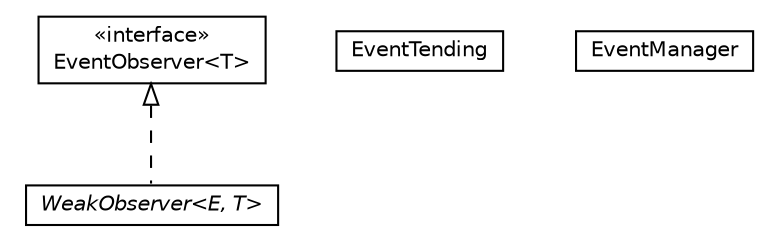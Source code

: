 #!/usr/local/bin/dot
#
# Class diagram 
# Generated by UMLGraph version 5.1 (http://www.umlgraph.org/)
#

digraph G {
	edge [fontname="Helvetica",fontsize=10,labelfontname="Helvetica",labelfontsize=10];
	node [fontname="Helvetica",fontsize=10,shape=plaintext];
	nodesep=0.25;
	ranksep=0.5;
	// org.androidtransfuse.event.EventObserver<T>
	c772 [label=<<table title="org.androidtransfuse.event.EventObserver" border="0" cellborder="1" cellspacing="0" cellpadding="2" port="p" href="./EventObserver.html">
		<tr><td><table border="0" cellspacing="0" cellpadding="1">
<tr><td align="center" balign="center"> &#171;interface&#187; </td></tr>
<tr><td align="center" balign="center"> EventObserver&lt;T&gt; </td></tr>
		</table></td></tr>
		</table>>, fontname="Helvetica", fontcolor="black", fontsize=10.0];
	// org.androidtransfuse.event.EventTending
	c773 [label=<<table title="org.androidtransfuse.event.EventTending" border="0" cellborder="1" cellspacing="0" cellpadding="2" port="p" href="./EventTending.html">
		<tr><td><table border="0" cellspacing="0" cellpadding="1">
<tr><td align="center" balign="center"> EventTending </td></tr>
		</table></td></tr>
		</table>>, fontname="Helvetica", fontcolor="black", fontsize=10.0];
	// org.androidtransfuse.event.WeakObserver<E, T>
	c774 [label=<<table title="org.androidtransfuse.event.WeakObserver" border="0" cellborder="1" cellspacing="0" cellpadding="2" port="p" href="./WeakObserver.html">
		<tr><td><table border="0" cellspacing="0" cellpadding="1">
<tr><td align="center" balign="center"><font face="Helvetica-Oblique"> WeakObserver&lt;E, T&gt; </font></td></tr>
		</table></td></tr>
		</table>>, fontname="Helvetica", fontcolor="black", fontsize=10.0];
	// org.androidtransfuse.event.EventManager
	c775 [label=<<table title="org.androidtransfuse.event.EventManager" border="0" cellborder="1" cellspacing="0" cellpadding="2" port="p" href="./EventManager.html">
		<tr><td><table border="0" cellspacing="0" cellpadding="1">
<tr><td align="center" balign="center"> EventManager </td></tr>
		</table></td></tr>
		</table>>, fontname="Helvetica", fontcolor="black", fontsize=10.0];
	//org.androidtransfuse.event.WeakObserver<E, T> implements org.androidtransfuse.event.EventObserver<T>
	c772:p -> c774:p [dir=back,arrowtail=empty,style=dashed];
}

